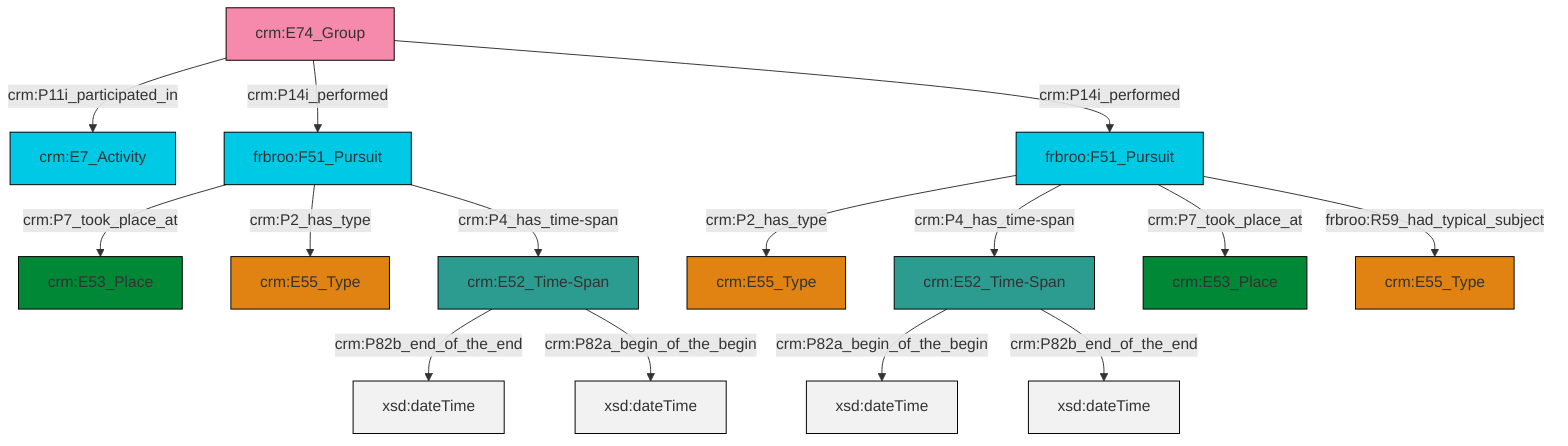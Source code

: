 graph TD
classDef Literal fill:#f2f2f2,stroke:#000000;
classDef CRM_Entity fill:#FFFFFF,stroke:#000000;
classDef Temporal_Entity fill:#00C9E6, stroke:#000000;
classDef Type fill:#E18312, stroke:#000000;
classDef Time-Span fill:#2C9C91, stroke:#000000;
classDef Appellation fill:#FFEB7F, stroke:#000000;
classDef Place fill:#008836, stroke:#000000;
classDef Persistent_Item fill:#B266B2, stroke:#000000;
classDef Conceptual_Object fill:#FFD700, stroke:#000000;
classDef Physical_Thing fill:#D2B48C, stroke:#000000;
classDef Actor fill:#f58aad, stroke:#000000;
classDef PC_Classes fill:#4ce600, stroke:#000000;
classDef Multi fill:#cccccc,stroke:#000000;

0["crm:E74_Group"]:::Actor -->|crm:P11i_participated_in| 2["crm:E7_Activity"]:::Temporal_Entity
8["frbroo:F51_Pursuit"]:::Temporal_Entity -->|crm:P4_has_time-span| 9["crm:E52_Time-Span"]:::Time-Span
0["crm:E74_Group"]:::Actor -->|crm:P14i_performed| 8["frbroo:F51_Pursuit"]:::Temporal_Entity
8["frbroo:F51_Pursuit"]:::Temporal_Entity -->|crm:P7_took_place_at| 3["crm:E53_Place"]:::Place
12["crm:E52_Time-Span"]:::Time-Span -->|crm:P82a_begin_of_the_begin| 20[xsd:dateTime]:::Literal
0["crm:E74_Group"]:::Actor -->|crm:P14i_performed| 21["frbroo:F51_Pursuit"]:::Temporal_Entity
21["frbroo:F51_Pursuit"]:::Temporal_Entity -->|crm:P4_has_time-span| 12["crm:E52_Time-Span"]:::Time-Span
21["frbroo:F51_Pursuit"]:::Temporal_Entity -->|crm:P2_has_type| 10["crm:E55_Type"]:::Type
8["frbroo:F51_Pursuit"]:::Temporal_Entity -->|crm:P2_has_type| 5["crm:E55_Type"]:::Type
12["crm:E52_Time-Span"]:::Time-Span -->|crm:P82b_end_of_the_end| 22[xsd:dateTime]:::Literal
9["crm:E52_Time-Span"]:::Time-Span -->|crm:P82b_end_of_the_end| 23[xsd:dateTime]:::Literal
9["crm:E52_Time-Span"]:::Time-Span -->|crm:P82a_begin_of_the_begin| 26[xsd:dateTime]:::Literal
21["frbroo:F51_Pursuit"]:::Temporal_Entity -->|frbroo:R59_had_typical_subject| 17["crm:E55_Type"]:::Type
21["frbroo:F51_Pursuit"]:::Temporal_Entity -->|crm:P7_took_place_at| 15["crm:E53_Place"]:::Place